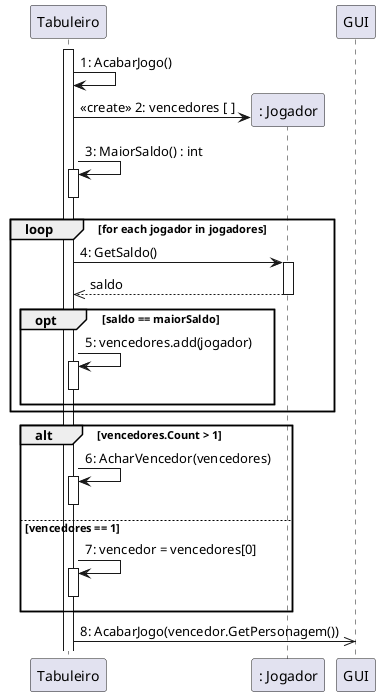 @startuml
Activate Tabuleiro
":Tabuleiro" as Tabuleiro -> Tabuleiro : 1: AcabarJogo()

Create ": Jogador" as Jogador
    Tabuleiro -> Jogador : <<create>> 2: vencedores [ ]
    Tabuleiro -> Tabuleiro : 3: MaiorSaldo() : int
    activate Tabuleiro
    deactivate Tabuleiro   
    loop for each jogador in jogadores   
        Tabuleiro -> Jogador : 4: GetSaldo()
        activate Jogador
        Tabuleiro <<-- Jogador: saldo
        deactivate Jogador
        opt saldo == maiorSaldo
            Tabuleiro -> Tabuleiro : 5: vencedores.add(jogador)
            activate Tabuleiro
            deactivate Tabuleiro
        end alt
    end loop

    alt vencedores.Count > 1
        Tabuleiro-> Tabuleiro: 6: AcharVencedor(vencedores)
        activate Tabuleiro
        deactivate Tabuleiro

    else vencedores == 1
        Tabuleiro -> Tabuleiro: 7: vencedor = vencedores[0]
        activate Tabuleiro
        deactivate Tabuleiro
    end
    Tabuleiro ->> GUI : 8: AcabarJogo(vencedor.GetPersonagem())
@enduml